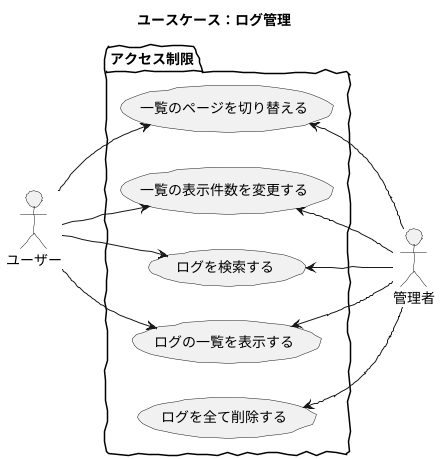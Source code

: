 @startuml

skinparam handwritten true
skinparam backgroundColor white

title ユースケース：ログ管理

actor 管理者
actor ユーザー

package アクセス制限 {
	left to right direction
	管理者 -up-> (ログを全て削除する)
	管理者 -up-> (ログの一覧を表示する)
	管理者 -up-> (ログを検索する)
	管理者 -up-> (一覧の表示件数を変更する)
	管理者 -up-> (一覧のページを切り替える)
	ユーザー -down-> (ログの一覧を表示する)
	ユーザー -down-> (ログを検索する)
	ユーザー -down-> (一覧の表示件数を変更する)
	ユーザー -down-> (一覧のページを切り替える)
}


@enduml
